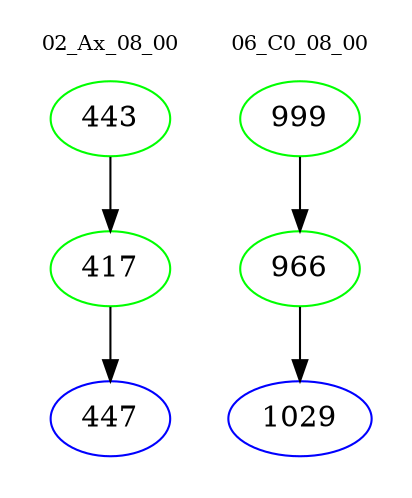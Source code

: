 digraph{
subgraph cluster_0 {
color = white
label = "02_Ax_08_00";
fontsize=10;
T0_443 [label="443", color="green"]
T0_443 -> T0_417 [color="black"]
T0_417 [label="417", color="green"]
T0_417 -> T0_447 [color="black"]
T0_447 [label="447", color="blue"]
}
subgraph cluster_1 {
color = white
label = "06_C0_08_00";
fontsize=10;
T1_999 [label="999", color="green"]
T1_999 -> T1_966 [color="black"]
T1_966 [label="966", color="green"]
T1_966 -> T1_1029 [color="black"]
T1_1029 [label="1029", color="blue"]
}
}

